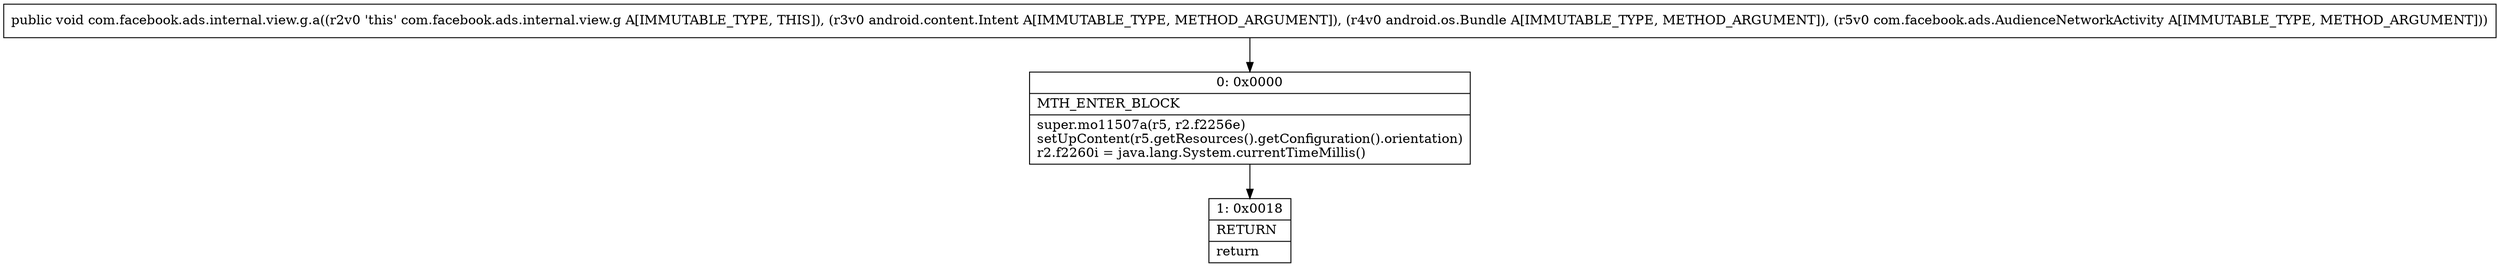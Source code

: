 digraph "CFG forcom.facebook.ads.internal.view.g.a(Landroid\/content\/Intent;Landroid\/os\/Bundle;Lcom\/facebook\/ads\/AudienceNetworkActivity;)V" {
Node_0 [shape=record,label="{0\:\ 0x0000|MTH_ENTER_BLOCK\l|super.mo11507a(r5, r2.f2256e)\lsetUpContent(r5.getResources().getConfiguration().orientation)\lr2.f2260i = java.lang.System.currentTimeMillis()\l}"];
Node_1 [shape=record,label="{1\:\ 0x0018|RETURN\l|return\l}"];
MethodNode[shape=record,label="{public void com.facebook.ads.internal.view.g.a((r2v0 'this' com.facebook.ads.internal.view.g A[IMMUTABLE_TYPE, THIS]), (r3v0 android.content.Intent A[IMMUTABLE_TYPE, METHOD_ARGUMENT]), (r4v0 android.os.Bundle A[IMMUTABLE_TYPE, METHOD_ARGUMENT]), (r5v0 com.facebook.ads.AudienceNetworkActivity A[IMMUTABLE_TYPE, METHOD_ARGUMENT])) }"];
MethodNode -> Node_0;
Node_0 -> Node_1;
}

